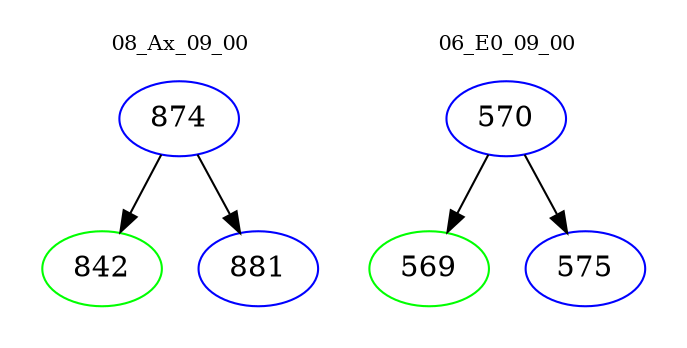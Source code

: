 digraph{
subgraph cluster_0 {
color = white
label = "08_Ax_09_00";
fontsize=10;
T0_874 [label="874", color="blue"]
T0_874 -> T0_842 [color="black"]
T0_842 [label="842", color="green"]
T0_874 -> T0_881 [color="black"]
T0_881 [label="881", color="blue"]
}
subgraph cluster_1 {
color = white
label = "06_E0_09_00";
fontsize=10;
T1_570 [label="570", color="blue"]
T1_570 -> T1_569 [color="black"]
T1_569 [label="569", color="green"]
T1_570 -> T1_575 [color="black"]
T1_575 [label="575", color="blue"]
}
}
